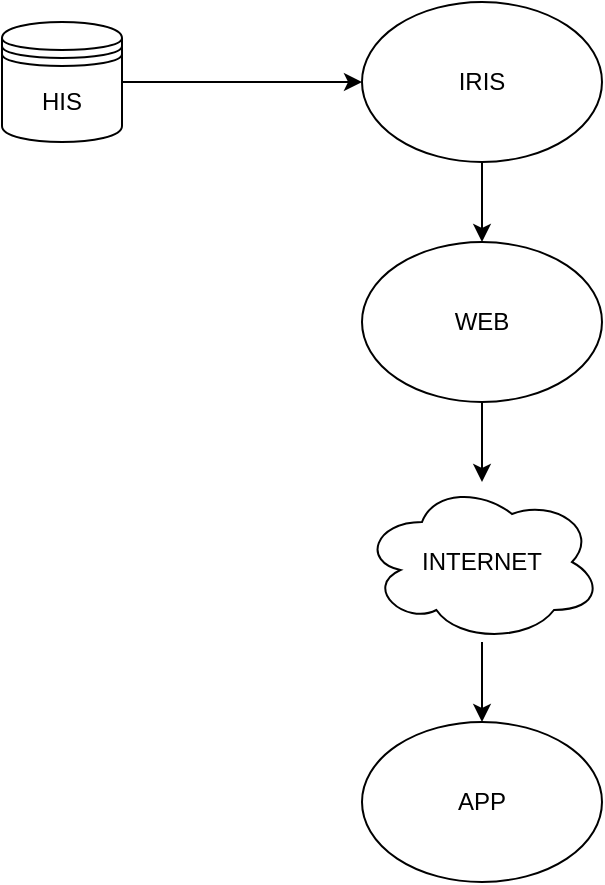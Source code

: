 <mxfile version="14.1.8" type="device"><diagram id="YpJsa2Yw46-9DeGgskKo" name="Pàgina-1"><mxGraphModel dx="2062" dy="832" grid="1" gridSize="10" guides="1" tooltips="1" connect="1" arrows="1" fold="1" page="1" pageScale="1" pageWidth="827" pageHeight="1169" math="0" shadow="0"><root><mxCell id="0"/><mxCell id="1" parent="0"/><mxCell id="U7U2TOROhdrDax5KrBJC-3" style="edgeStyle=orthogonalEdgeStyle;rounded=0;orthogonalLoop=1;jettySize=auto;html=1;exitX=1;exitY=0.5;exitDx=0;exitDy=0;entryX=0;entryY=0.5;entryDx=0;entryDy=0;" edge="1" parent="1" source="U7U2TOROhdrDax5KrBJC-12" target="U7U2TOROhdrDax5KrBJC-2"><mxGeometry relative="1" as="geometry"><mxPoint x="170" y="160" as="sourcePoint"/></mxGeometry></mxCell><mxCell id="U7U2TOROhdrDax5KrBJC-6" style="edgeStyle=orthogonalEdgeStyle;rounded=0;orthogonalLoop=1;jettySize=auto;html=1;exitX=0.5;exitY=1;exitDx=0;exitDy=0;entryX=0.5;entryY=0;entryDx=0;entryDy=0;" edge="1" parent="1" source="U7U2TOROhdrDax5KrBJC-2" target="U7U2TOROhdrDax5KrBJC-5"><mxGeometry relative="1" as="geometry"/></mxCell><mxCell id="U7U2TOROhdrDax5KrBJC-2" value="IRIS" style="ellipse;whiteSpace=wrap;html=1;" vertex="1" parent="1"><mxGeometry x="280" y="120" width="120" height="80" as="geometry"/></mxCell><mxCell id="U7U2TOROhdrDax5KrBJC-4" value="INTERNET" style="ellipse;shape=cloud;whiteSpace=wrap;html=1;" vertex="1" parent="1"><mxGeometry x="280" y="360" width="120" height="80" as="geometry"/></mxCell><mxCell id="U7U2TOROhdrDax5KrBJC-8" style="edgeStyle=orthogonalEdgeStyle;rounded=0;orthogonalLoop=1;jettySize=auto;html=1;exitX=0.5;exitY=1;exitDx=0;exitDy=0;" edge="1" parent="1" source="U7U2TOROhdrDax5KrBJC-5" target="U7U2TOROhdrDax5KrBJC-4"><mxGeometry relative="1" as="geometry"/></mxCell><mxCell id="U7U2TOROhdrDax5KrBJC-5" value="WEB" style="ellipse;whiteSpace=wrap;html=1;" vertex="1" parent="1"><mxGeometry x="280" y="240" width="120" height="80" as="geometry"/></mxCell><mxCell id="U7U2TOROhdrDax5KrBJC-10" style="edgeStyle=orthogonalEdgeStyle;rounded=0;orthogonalLoop=1;jettySize=auto;html=1;exitX=0.5;exitY=0;exitDx=0;exitDy=0;endArrow=none;endFill=0;startArrow=classic;startFill=1;" edge="1" parent="1" source="U7U2TOROhdrDax5KrBJC-9" target="U7U2TOROhdrDax5KrBJC-4"><mxGeometry relative="1" as="geometry"/></mxCell><mxCell id="U7U2TOROhdrDax5KrBJC-9" value="APP" style="ellipse;whiteSpace=wrap;html=1;" vertex="1" parent="1"><mxGeometry x="280" y="480" width="120" height="80" as="geometry"/></mxCell><mxCell id="U7U2TOROhdrDax5KrBJC-12" value="HIS" style="shape=datastore;whiteSpace=wrap;html=1;" vertex="1" parent="1"><mxGeometry x="100" y="130" width="60" height="60" as="geometry"/></mxCell></root></mxGraphModel></diagram></mxfile>